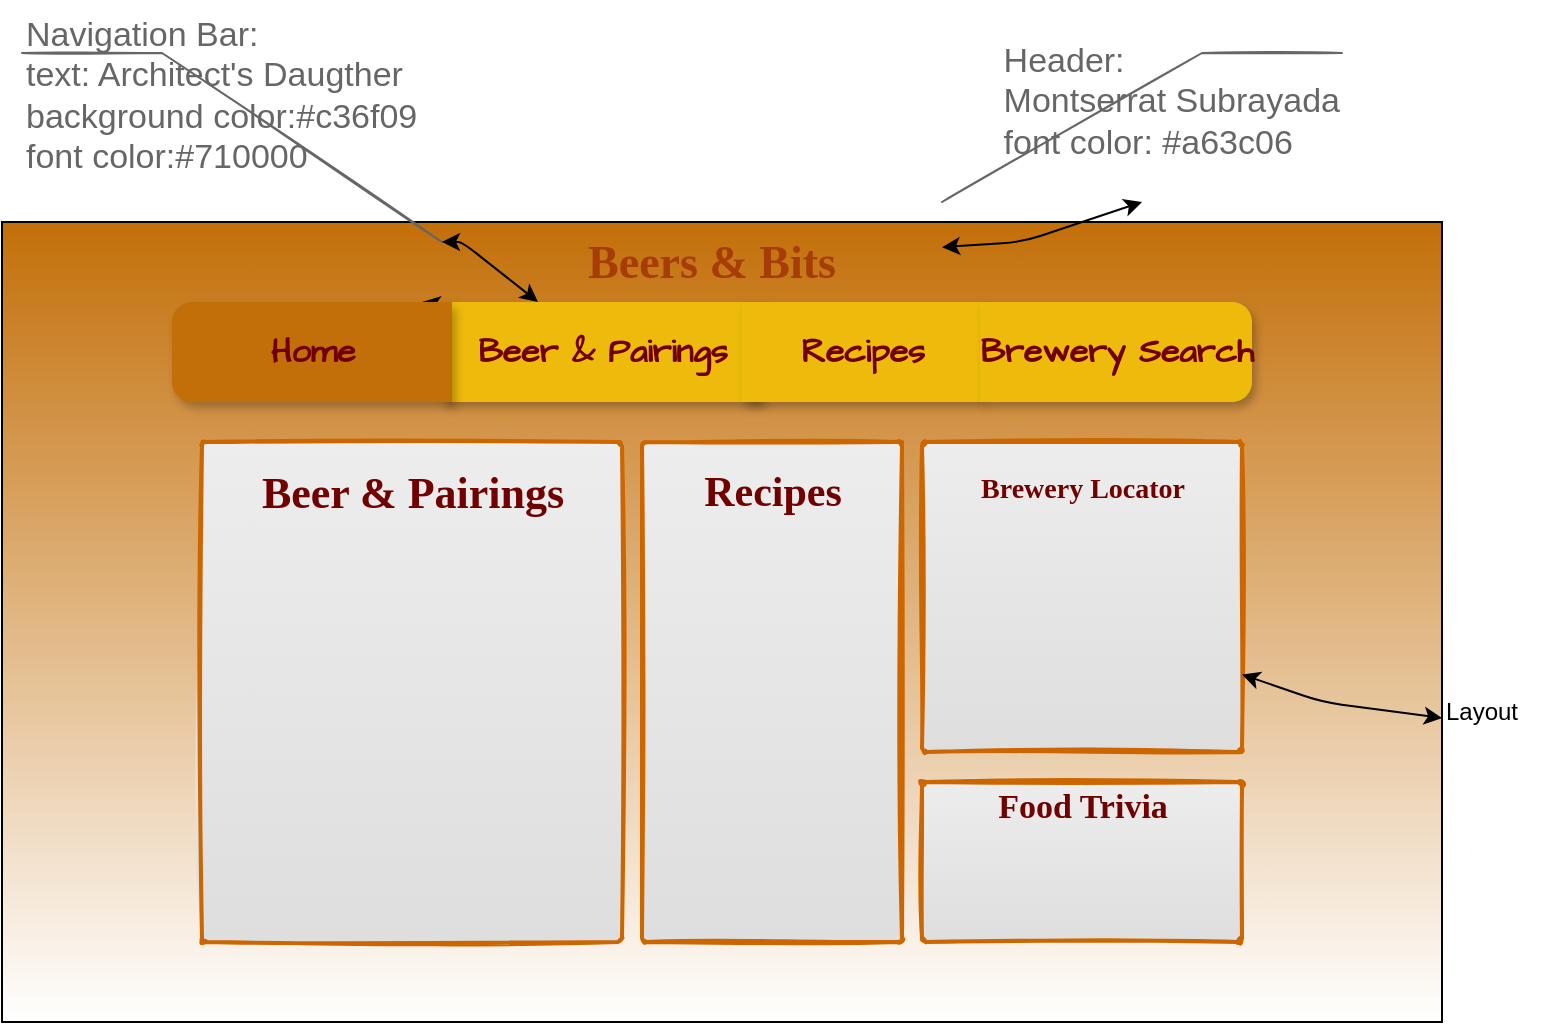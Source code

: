 <mxfile version="13.9.9" type="github"><diagram id="HwsBW4FB0degWpU0_Yhl" name="Page-1"><mxGraphModel dx="846" dy="410" grid="1" gridSize="10" guides="1" tooltips="1" connect="1" arrows="1" fold="1" page="1" pageScale="1" pageWidth="850" pageHeight="1100" math="0" shadow="0"><root><mxCell id="0"/><mxCell id="1" parent="0"/><mxCell id="ldeY-m1lLbSWJ4PrJkTY-1" value="" style="rounded=0;whiteSpace=wrap;html=1;labelBorderColor=#FFFFFF;gradientColor=#ffffff;gradientDirection=south;fillColor=#c36f09;" parent="1" vertex="1"><mxGeometry x="70" y="120" width="720" height="400" as="geometry"/></mxCell><mxCell id="ldeY-m1lLbSWJ4PrJkTY-2" value="&lt;font&gt;Beers &amp;amp; Bits&lt;/font&gt;" style="text;html=1;align=center;verticalAlign=middle;whiteSpace=wrap;rounded=0;fontSize=23;fontStyle=1;fontFamily=Montserrat Subrayada;gradientColor=#ffffff;fontColor=#a63c06;fontSource=https%3A%2F%2Ffonts.googleapis.com%2Fcss%3Ffamily%3DMontserrat%2BSubrayada;gradientDirection=north;glass=0;shadow=0;" parent="1" vertex="1"><mxGeometry x="310" y="120" width="230" height="40" as="geometry"/></mxCell><mxCell id="ldeY-m1lLbSWJ4PrJkTY-8" value="Navigation Bar:&lt;br&gt;text: Architect's Daugther&lt;br&gt;background color:#c36f09&lt;br&gt;font color:#710000" style="strokeWidth=1;shadow=0;dashed=0;align=center;html=1;shape=mxgraph.mockup.text.callout;linkText=;textSize=17;textColor=#666666;callDir=NW;callStyle=line;fontSize=17;fontColor=#666666;align=left;verticalAlign=top;strokeColor=#666666;rounded=0;sketch=1;fillColor=#c36f09;gradientColor=#ffffff;" parent="1" vertex="1"><mxGeometry x="80" y="10" width="210" height="120" as="geometry"/></mxCell><mxCell id="ldeY-m1lLbSWJ4PrJkTY-9" value="&lt;h1 class=&quot;mat-text--title sticky-header__title gmat-headline-1&quot; style=&quot;box-sizing: inherit ; margin: 0px ; padding: 0px ; border: 0px ; font-weight: 400 ; font-stretch: normal ; line-height: 64px ; font-family: &amp;#34;google sans&amp;#34; , &amp;#34;helvetica neue&amp;#34; , sans-serif ; vertical-align: baseline ; color: rgb(32 , 33 , 36) ; background-color: rgb(255 , 255 , 255)&quot;&gt;&lt;/h1&gt;&lt;div style=&quot;text-align: left&quot;&gt;&lt;span&gt;Header:&lt;/span&gt;&lt;/div&gt;&lt;div style=&quot;text-align: left&quot;&gt;&lt;span&gt;Montserrat Subrayada&lt;/span&gt;&lt;/div&gt;&lt;div style=&quot;text-align: left&quot;&gt;&lt;span&gt;font color: #a63c06&lt;/span&gt;&lt;/div&gt;" style="strokeWidth=1;shadow=0;dashed=0;align=center;html=1;shape=mxgraph.mockup.text.callout;linkText=;textSize=17;textColor=#666666;callDir=NE;callStyle=line;fontSize=17;fontColor=#666666;align=right;verticalAlign=middle;strokeColor=#666666;rounded=0;sketch=1;fillColor=#c36f09;gradientColor=#ffffff;textDirection=ltr;labelPosition=center;verticalLabelPosition=middle;" parent="1" vertex="1"><mxGeometry x="540" y="10" width="200" height="100" as="geometry"/></mxCell><mxCell id="ldeY-m1lLbSWJ4PrJkTY-27" value="" style="html=1;shadow=0;dashed=0;shape=mxgraph.bootstrap.checkbox2;labelPosition=right;verticalLabelPosition=middle;align=left;verticalAlign=middle;gradientColor=#DEDEDE;fillColor=#EDEDED;checked=0;spacing=5;checkedFill=#0085FC;checkedStroke=#ffffff;rounded=0;sketch=1;strokeWidth=2;fontFamily=Comic Sans MS;fontSize=23;fontColor=#710000;strokeColor=#CC6600;" parent="1" vertex="1"><mxGeometry x="530" y="400" width="160" height="80" as="geometry"/></mxCell><mxCell id="ldeY-m1lLbSWJ4PrJkTY-28" value="" style="html=1;shadow=0;dashed=0;shape=mxgraph.bootstrap.checkbox2;labelPosition=right;verticalLabelPosition=middle;align=left;verticalAlign=middle;gradientColor=#DEDEDE;fillColor=#EDEDED;checked=0;spacing=5;checkedFill=#0085FC;checkedStroke=#ffffff;rounded=0;sketch=1;strokeWidth=2;fontFamily=Comic Sans MS;fontSize=23;fontColor=#710000;strokeColor=#CC6600;" parent="1" vertex="1"><mxGeometry x="170" y="230" width="210" height="250" as="geometry"/></mxCell><mxCell id="ldeY-m1lLbSWJ4PrJkTY-30" value="" style="html=1;shadow=0;dashed=0;shape=mxgraph.bootstrap.checkbox2;labelPosition=right;verticalLabelPosition=middle;align=left;verticalAlign=middle;gradientColor=#DEDEDE;fillColor=#EDEDED;checked=0;spacing=5;checkedFill=#0085FC;checkedStroke=#ffffff;rounded=0;sketch=1;strokeWidth=2;fontFamily=Comic Sans MS;fontSize=23;fontColor=#710000;strokeColor=#CC6600;" parent="1" vertex="1"><mxGeometry x="530" y="230" width="160" height="155" as="geometry"/></mxCell><mxCell id="ldeY-m1lLbSWJ4PrJkTY-32" value="" style="html=1;shadow=0;dashed=0;shape=mxgraph.bootstrap.checkbox2;labelPosition=right;verticalLabelPosition=middle;align=left;verticalAlign=middle;gradientColor=#DEDEDE;fillColor=#EDEDED;checked=0;spacing=5;checkedFill=#0085FC;checkedStroke=#ffffff;rounded=0;sketch=1;strokeWidth=2;fontFamily=Comic Sans MS;fontSize=23;fontColor=#710000;whiteSpace=wrap;strokeColor=#CC6600;" parent="1" vertex="1"><mxGeometry x="390" y="230" width="130" height="250" as="geometry"/></mxCell><mxCell id="ldeY-m1lLbSWJ4PrJkTY-35" value="&lt;font face=&quot;Montserrat Subrayada&quot; data-font-src=&quot;https://fonts.googleapis.com/css?family=Montserrat+Subrayada&quot; style=&quot;font-size: 14px&quot;&gt;Brewery Locator&lt;/font&gt;" style="text;strokeColor=none;fillColor=none;html=1;fontSize=24;fontStyle=1;verticalAlign=middle;align=center;rounded=0;shadow=0;sketch=1;fontColor=#710000;" parent="1" vertex="1"><mxGeometry x="560" y="230" width="100" height="40" as="geometry"/></mxCell><mxCell id="ldeY-m1lLbSWJ4PrJkTY-36" value="&lt;font face=&quot;Montserrat Subrayada&quot; data-font-src=&quot;https://fonts.googleapis.com/css?family=Montserrat+Subrayada&quot; style=&quot;font-size: 22px&quot;&gt;Beer &amp;amp; Pairings&lt;/font&gt;" style="text;strokeColor=none;fillColor=none;html=1;fontSize=24;fontStyle=1;verticalAlign=middle;align=center;rounded=0;shadow=0;sketch=1;fontColor=#710000;" parent="1" vertex="1"><mxGeometry x="225" y="235" width="100" height="40" as="geometry"/></mxCell><mxCell id="ldeY-m1lLbSWJ4PrJkTY-37" value="&lt;font face=&quot;Montserrat Subrayada&quot; data-font-src=&quot;https://fonts.googleapis.com/css?family=Montserrat+Subrayada&quot; style=&quot;font-size: 17px;&quot;&gt;Food Trivia&lt;/font&gt;" style="text;strokeColor=none;fillColor=none;html=1;fontSize=17;fontStyle=1;verticalAlign=middle;align=center;rounded=0;shadow=0;sketch=1;fontColor=#710000;" parent="1" vertex="1"><mxGeometry x="560" y="400" width="100" height="25" as="geometry"/></mxCell><mxCell id="ldeY-m1lLbSWJ4PrJkTY-38" value="&lt;font face=&quot;Montserrat Subrayada&quot; data-font-src=&quot;https://fonts.googleapis.com/css?family=Montserrat+Subrayada&quot; style=&quot;font-size: 21px;&quot;&gt;Recipes&lt;/font&gt;" style="text;strokeColor=none;fillColor=none;html=1;fontSize=21;fontStyle=1;verticalAlign=middle;align=center;rounded=0;shadow=0;sketch=1;fontColor=#710000;" parent="1" vertex="1"><mxGeometry x="405" y="235" width="100" height="40" as="geometry"/></mxCell><mxCell id="aE-Tb7ja2fJjONzUVX4V-1" value="" style="endArrow=classic;startArrow=classic;html=1;entryX=0.5;entryY=1;entryDx=0;entryDy=0;" edge="1" parent="1" source="ldeY-m1lLbSWJ4PrJkTY-2" target="ldeY-m1lLbSWJ4PrJkTY-9"><mxGeometry width="50" height="50" relative="1" as="geometry"><mxPoint x="400" y="240" as="sourcePoint"/><mxPoint x="450" y="190" as="targetPoint"/><Array as="points"><mxPoint x="580" y="130"/></Array></mxGeometry></mxCell><mxCell id="aE-Tb7ja2fJjONzUVX4V-2" value="" style="endArrow=classic;startArrow=classic;html=1;" edge="1" parent="1" source="ldeY-m1lLbSWJ4PrJkTY-11"><mxGeometry width="50" height="50" relative="1" as="geometry"><mxPoint x="400" y="240" as="sourcePoint"/><mxPoint x="450" y="190" as="targetPoint"/><Array as="points"><mxPoint x="280" y="160"/></Array></mxGeometry></mxCell><mxCell id="ldeY-m1lLbSWJ4PrJkTY-11" value="" style="strokeWidth=1;shadow=0;dashed=0;align=center;html=1;shape=mxgraph.mockup.rrect;rSize=10;rounded=0;sketch=1;fontFamily=Comic Sans MS;fontSize=23;fontColor=#710000;gradientDirection=north;strokeColor=none;fillColor=#eeba0b;" parent="1" vertex="1"><mxGeometry x="155" y="160" width="540" height="50" as="geometry"/></mxCell><mxCell id="ldeY-m1lLbSWJ4PrJkTY-12" value="Beer &amp;amp; Pairings" style="strokeColor=inherit;fillColor=inherit;gradientColor=inherit;strokeWidth=1;shadow=1;dashed=0;align=center;html=1;shape=mxgraph.mockup.rrect;rSize=0;fontSize=17;fontStyle=1;resizeHeight=1;fontColor=#710000;fontFamily=Architects Daughter;fontSource=https%3A%2F%2Ffonts.googleapis.com%2Fcss%3Ffamily%3DArchitects%2BDaughter;" parent="ldeY-m1lLbSWJ4PrJkTY-11" vertex="1"><mxGeometry width="160" height="50" relative="1" as="geometry"><mxPoint x="135" as="offset"/></mxGeometry></mxCell><mxCell id="ldeY-m1lLbSWJ4PrJkTY-13" value="Recipes" style="strokeColor=inherit;fillColor=inherit;gradientColor=inherit;strokeWidth=1;shadow=1;dashed=0;align=center;html=1;shape=mxgraph.mockup.rrect;rSize=0;fontSize=17;fontStyle=1;resizeHeight=1;fontColor=#710000;fontFamily=Architects Daughter;fontSource=https%3A%2F%2Ffonts.googleapis.com%2Fcss%3Ffamily%3DArchitects%2BDaughter;" parent="ldeY-m1lLbSWJ4PrJkTY-11" vertex="1"><mxGeometry width="120" height="50" relative="1" as="geometry"><mxPoint x="285" as="offset"/></mxGeometry></mxCell><mxCell id="ldeY-m1lLbSWJ4PrJkTY-14" value="Brewery Search" style="strokeColor=inherit;fillColor=inherit;gradientColor=inherit;strokeWidth=1;shadow=1;dashed=0;align=center;html=1;shape=mxgraph.mockup.rightButton;rSize=10;fontSize=17;fontStyle=1;resizeHeight=1;fontColor=#710000;fontFamily=Architects Daughter;fontSource=https%3A%2F%2Ffonts.googleapis.com%2Fcss%3Ffamily%3DArchitects%2BDaughter;" parent="ldeY-m1lLbSWJ4PrJkTY-11" vertex="1"><mxGeometry x="1" width="136" height="50" relative="1" as="geometry"><mxPoint x="-136" as="offset"/></mxGeometry></mxCell><mxCell id="ldeY-m1lLbSWJ4PrJkTY-15" value="Home" style="strokeWidth=1;shadow=1;dashed=0;align=center;html=1;shape=mxgraph.mockup.leftButton;rSize=10;fontSize=17;fontStyle=1;resizeHeight=1;fillColor=#C36F09;fontColor=#710000;fontFamily=Architects Daughter;fontSource=https%3A%2F%2Ffonts.googleapis.com%2Fcss%3Ffamily%3DArchitects%2BDaughter;strokeColor=none;" parent="ldeY-m1lLbSWJ4PrJkTY-11" vertex="1"><mxGeometry width="140" height="50" relative="1" as="geometry"/></mxCell><mxCell id="aE-Tb7ja2fJjONzUVX4V-3" value="" style="endArrow=classic;startArrow=classic;html=1;entryX=1;entryY=1;entryDx=0;entryDy=0;" edge="1" parent="1" target="ldeY-m1lLbSWJ4PrJkTY-8"><mxGeometry width="50" height="50" relative="1" as="geometry"><mxPoint x="338" y="160" as="sourcePoint"/><mxPoint x="450" y="190" as="targetPoint"/><Array as="points"><mxPoint x="300" y="130"/></Array></mxGeometry></mxCell><mxCell id="aE-Tb7ja2fJjONzUVX4V-4" value="" style="endArrow=classic;startArrow=classic;html=1;exitX=1;exitY=0.75;exitDx=0;exitDy=0;" edge="1" parent="1" source="ldeY-m1lLbSWJ4PrJkTY-30" target="ldeY-m1lLbSWJ4PrJkTY-1"><mxGeometry width="50" height="50" relative="1" as="geometry"><mxPoint x="400" y="310" as="sourcePoint"/><mxPoint x="450" y="260" as="targetPoint"/><Array as="points"><mxPoint x="730" y="360"/></Array></mxGeometry></mxCell><mxCell id="aE-Tb7ja2fJjONzUVX4V-5" value="Layout" style="text;html=1;strokeColor=none;fillColor=none;align=center;verticalAlign=middle;whiteSpace=wrap;rounded=0;" vertex="1" parent="1"><mxGeometry x="770" y="350" width="80" height="30" as="geometry"/></mxCell></root></mxGraphModel></diagram></mxfile>